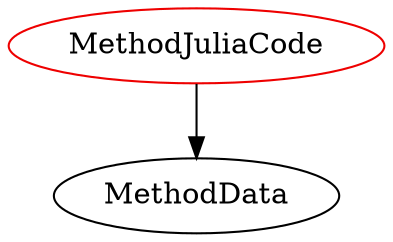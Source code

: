 digraph methodjuliacode{
MethodJuliaCode	[shape=oval, color=red2, label="MethodJuliaCode"];
MethodJuliaCode -> MethodData;
}
